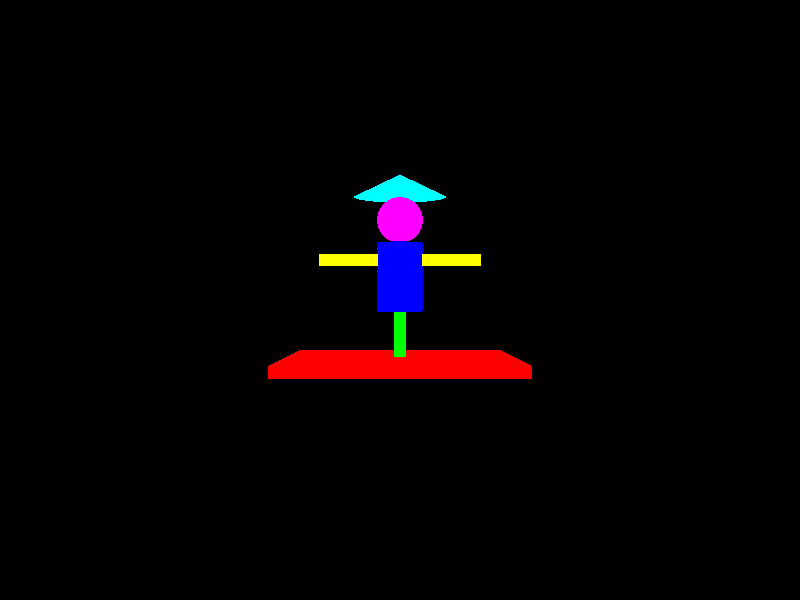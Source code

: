 #include "shapes.inc"
#include "colors.inc"

camera{
  location <0,10,150>
  look_at <0,10,0>
  angle 50
}

light_source{<50,50,50> color White}                 
light_source{<0,10,-50> color White}

object{                  //reg
  Disk_Y
  scale <1,4,1>
  translate <0,4,0>
  pigment {color Green}
}
object{                  //body
  Disk_Y
  scale <4,6,4>
  translate <0,14,0>
  pigment {color Blue}
}      
object{                  //arm
  Cube
  scale <14,1,1>
  translate <0,17,0>
  pigment {color Yellow}
}      
object{                  //head
  Sphere
  scale 4
  translate <0,24,0>
  pigment {color Magenta}
}      
object{                  //ambrella
  Cone_Y
  scale <8,2,8>
  translate <0,30,0>
  pigment {color Cyan}
}      
object{                  //grand
  Cube
  scale <20,1,20>
  translate <0,-1,0>
  pigment {color Red}
}                      